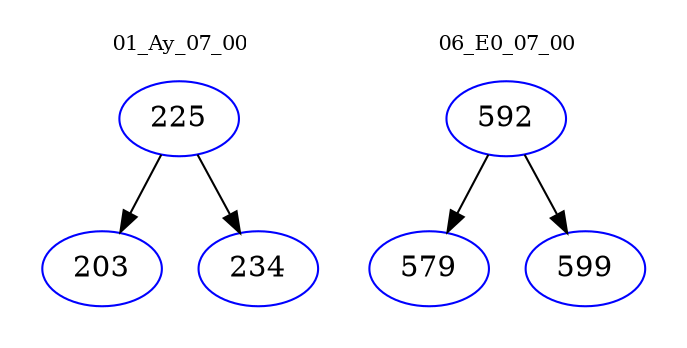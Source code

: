 digraph{
subgraph cluster_0 {
color = white
label = "01_Ay_07_00";
fontsize=10;
T0_225 [label="225", color="blue"]
T0_225 -> T0_203 [color="black"]
T0_203 [label="203", color="blue"]
T0_225 -> T0_234 [color="black"]
T0_234 [label="234", color="blue"]
}
subgraph cluster_1 {
color = white
label = "06_E0_07_00";
fontsize=10;
T1_592 [label="592", color="blue"]
T1_592 -> T1_579 [color="black"]
T1_579 [label="579", color="blue"]
T1_592 -> T1_599 [color="black"]
T1_599 [label="599", color="blue"]
}
}
